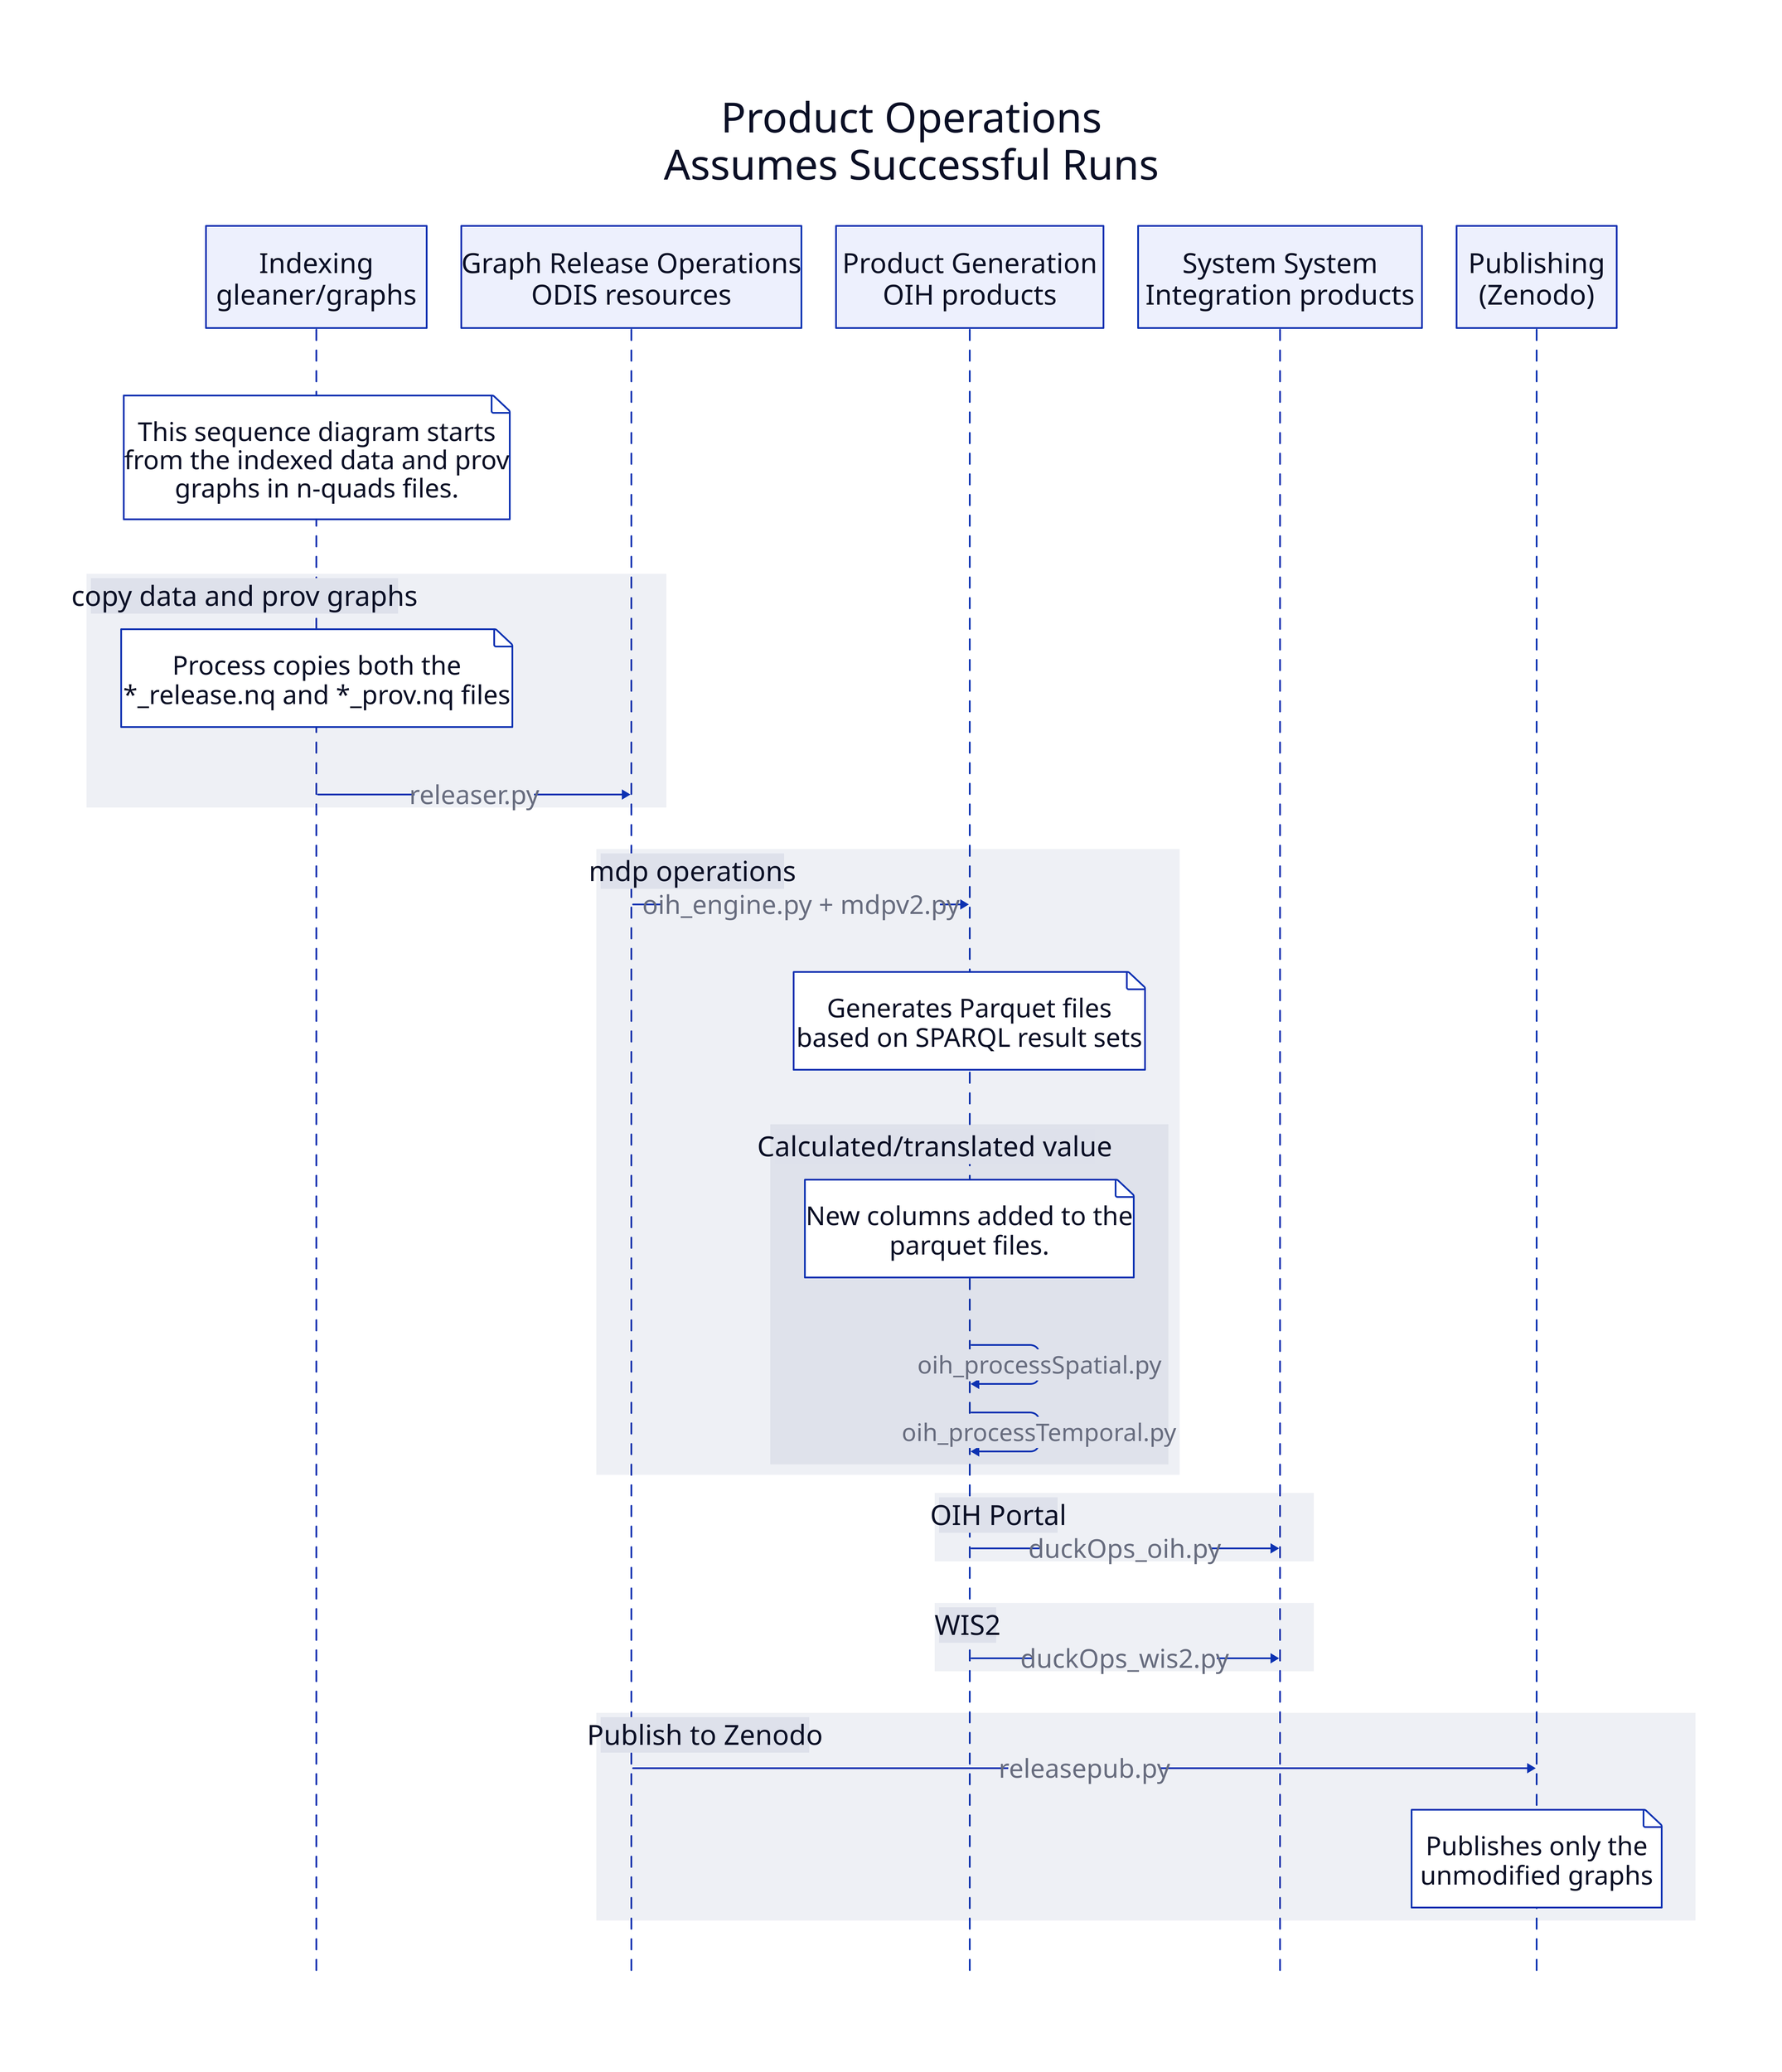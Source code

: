 Product Operations \n Assumes Successful Runs: {
  shape: sequence_diagram

  index: Indexing \n gleaner/graphs
  graphrel: Graph Release Operations \n ODIS resources
  oih: Product Generation \n OIH products
  si: System System \n Integration products
#   clone: Cloning for 3rd party use
    z: Publishing \n(Zenodo)

# links below

  index.{
"This sequence diagram starts \nfrom the indexed  data and prov \n graphs in n-quads files."  { style: {font-size: 30 }}
}


 copy data and prov graphs: {
        index."Process copies both the \n *_release.nq and *_prov.nq files" { style: {font-size: 30 }}
         index -> graphrel: "releaser.py" { style: {font-size: 30 }}
}


mdp operations {
        graphrel -> oih: oih_engine.py + mdpv2.py { style: {font-size: 30 }}
        oih."Generates Parquet files\n based on SPARQL result sets" { style: {font-size: 30 }}

        Calculated/translated value {
        oih."New columns added to the\n parquet files."  {style: {font-size: 30}}
oih -> oih: oih_processSpatial.py {style: {font-size: 28}}
oih -> oih: oih_processTemporal.py  {style: {font-size: 28}}
}

        *.style: {
font-size: 32
}
}

OIH Portal {
        oih -> si: duckOps_oih.py { style: {font-size: 30 }}
}

WIS2 {
        oih -> si: duckOps_wis2.py { style: {font-size: 30 }}
}


#
# cops: Clone data for 3rd party use {
#                 graphrel."This is a 3rd party run manual \n event. odisClone.py is a provided \n reference implementation of code \nto do this"
#
#         graphrel -> clone: odisClone.py
#         oih -> clone: odisClone.py
#         si -> clone : odisClone.py
#
# }

Publish to Zenodo {
        graphrel -> z: releasepub.py { style: {font-size: 30 }}
                z."Publishes only the\n unmodified graphs "  {style: {font-size: 30}}

}

*.style: {
font-size: 32
}

}

*.style: {
font-size: 48
}
